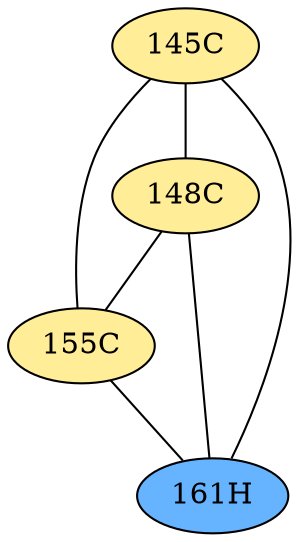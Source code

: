 // P0A6G5
graph {
	"145C" [fillcolor="#FFED97" style=radial]
	"148C" [fillcolor="#FFED97" style=radial]
	"145C" -- "148C" [penwidth=1]
	"145C" [fillcolor="#FFED97" style=radial]
	"155C" [fillcolor="#FFED97" style=radial]
	"145C" -- "155C" [penwidth=1]
	"145C" [fillcolor="#FFED97" style=radial]
	"161H" [fillcolor="#66B3FF" style=radial]
	"145C" -- "161H" [penwidth=1]
	"148C" [fillcolor="#FFED97" style=radial]
	"155C" [fillcolor="#FFED97" style=radial]
	"148C" -- "155C" [penwidth=1]
	"148C" [fillcolor="#FFED97" style=radial]
	"161H" [fillcolor="#66B3FF" style=radial]
	"148C" -- "161H" [penwidth=1]
	"155C" [fillcolor="#FFED97" style=radial]
	"161H" [fillcolor="#66B3FF" style=radial]
	"155C" -- "161H" [penwidth=1]
}
